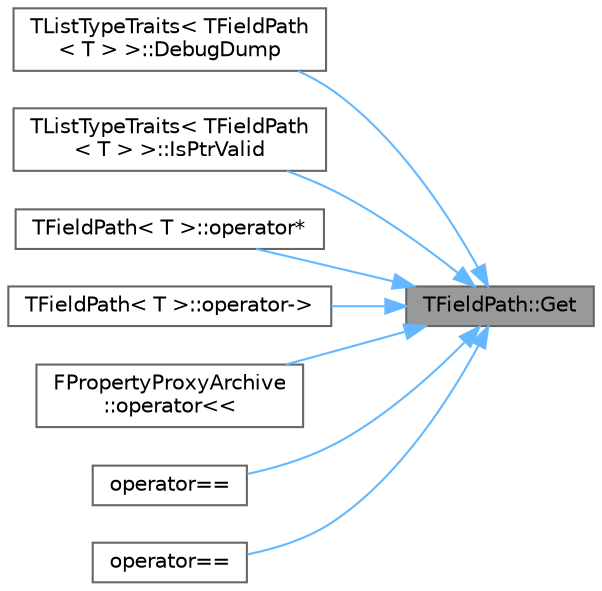 digraph "TFieldPath::Get"
{
 // INTERACTIVE_SVG=YES
 // LATEX_PDF_SIZE
  bgcolor="transparent";
  edge [fontname=Helvetica,fontsize=10,labelfontname=Helvetica,labelfontsize=10];
  node [fontname=Helvetica,fontsize=10,shape=box,height=0.2,width=0.4];
  rankdir="RL";
  Node1 [id="Node000001",label="TFieldPath::Get",height=0.2,width=0.4,color="gray40", fillcolor="grey60", style="filled", fontcolor="black",tooltip="Gets the field represented by this TFieldPath."];
  Node1 -> Node2 [id="edge1_Node000001_Node000002",dir="back",color="steelblue1",style="solid",tooltip=" "];
  Node2 [id="Node000002",label="TListTypeTraits\< TFieldPath\l\< T \> \>::DebugDump",height=0.2,width=0.4,color="grey40", fillcolor="white", style="filled",URL="$de/de5/structTListTypeTraits_3_01TFieldPath_3_01T_01_4_01_4.html#a73fb3a95f54ad119e6999f07a1cea92b",tooltip=" "];
  Node1 -> Node3 [id="edge2_Node000001_Node000003",dir="back",color="steelblue1",style="solid",tooltip=" "];
  Node3 [id="Node000003",label="TListTypeTraits\< TFieldPath\l\< T \> \>::IsPtrValid",height=0.2,width=0.4,color="grey40", fillcolor="white", style="filled",URL="$de/de5/structTListTypeTraits_3_01TFieldPath_3_01T_01_4_01_4.html#a1321a90fe78a679e6ae51b73088c2915",tooltip=" "];
  Node1 -> Node4 [id="edge3_Node000001_Node000004",dir="back",color="steelblue1",style="solid",tooltip=" "];
  Node4 [id="Node000004",label="TFieldPath\< T \>::operator*",height=0.2,width=0.4,color="grey40", fillcolor="white", style="filled",URL="$d9/d14/structTFieldPath.html#a7ee99b1b378f15133e10712237c753b2",tooltip=" "];
  Node1 -> Node5 [id="edge4_Node000001_Node000005",dir="back",color="steelblue1",style="solid",tooltip=" "];
  Node5 [id="Node000005",label="TFieldPath\< T \>::operator-\>",height=0.2,width=0.4,color="grey40", fillcolor="white", style="filled",URL="$d9/d14/structTFieldPath.html#a8b4ffeb3d4394fd51513db34cedeace3",tooltip=" "];
  Node1 -> Node6 [id="edge5_Node000001_Node000006",dir="back",color="steelblue1",style="solid",tooltip=" "];
  Node6 [id="Node000006",label="FPropertyProxyArchive\l::operator\<\<",height=0.2,width=0.4,color="grey40", fillcolor="white", style="filled",URL="$d5/d2a/classFPropertyProxyArchive.html#aecec42e67b533bd7e77c4f72b109e7a2",tooltip="Serializes a Field value from or into this archive."];
  Node1 -> Node7 [id="edge6_Node000001_Node000007",dir="back",color="steelblue1",style="solid",tooltip=" "];
  Node7 [id="Node000007",label="operator==",height=0.2,width=0.4,color="grey40", fillcolor="white", style="filled",URL="$d7/d6c/FieldPath_8h.html#a2fd24138b9349f0bdbdc078f0c61b046",tooltip="Test weak pointer for null."];
  Node1 -> Node8 [id="edge7_Node000001_Node000008",dir="back",color="steelblue1",style="solid",tooltip=" "];
  Node8 [id="Node000008",label="operator==",height=0.2,width=0.4,color="grey40", fillcolor="white", style="filled",URL="$d7/d6c/FieldPath_8h.html#a1cb2bb5ddcd82a961a9ab9ad1029196a",tooltip="Test weak pointer for null."];
}
